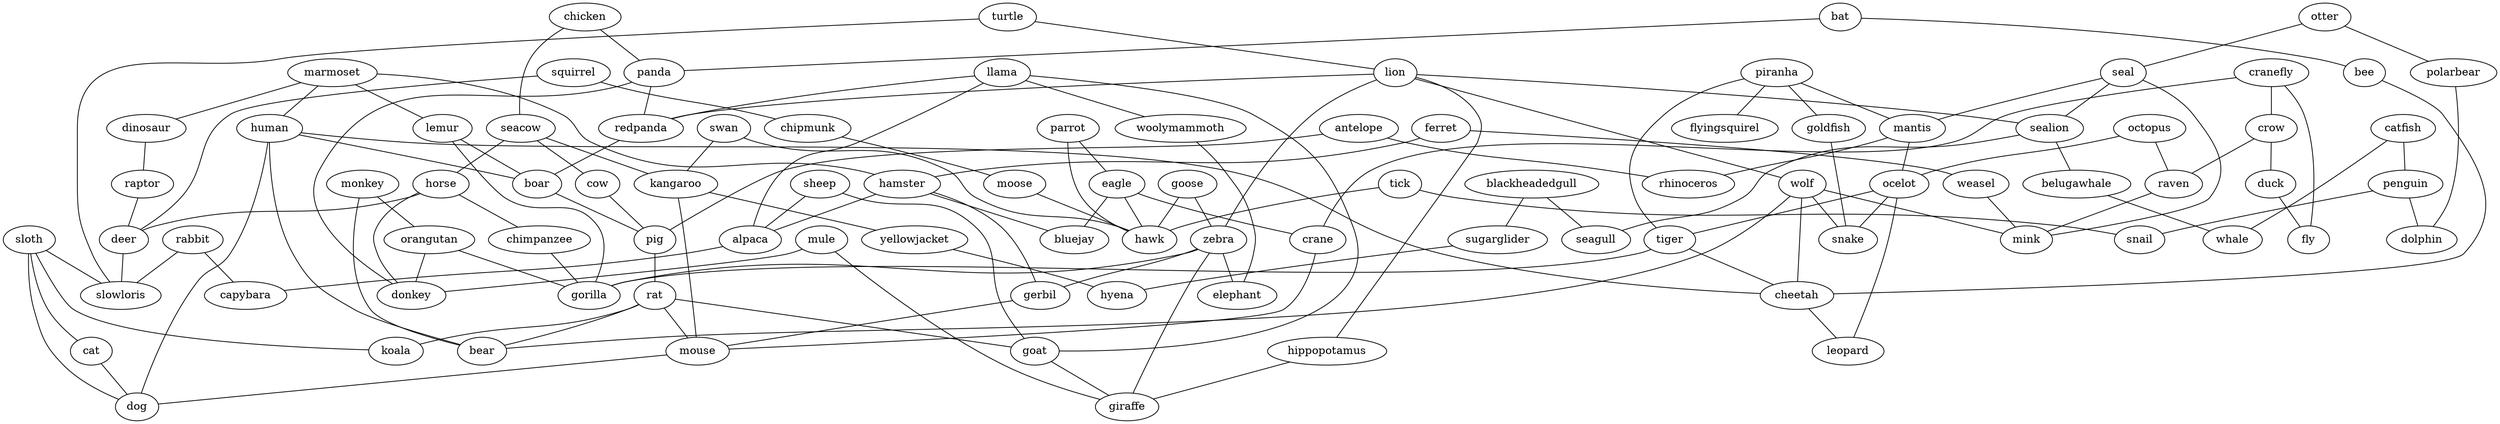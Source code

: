 strict graph G {
antelope;
llama;
blackheadedgull;
chicken;
tick;
swan;
otter;
catfish;
bat;
parrot;
cranefly;
marmoset;
dinosaur;
turtle;
human;
crow;
ferret;
goose;
lion;
zebra;
seal;
seacow;
bee;
panda;
hippopotamus;
sealion;
eagle;
kangaroo;
piranha;
mule;
goldfish;
raptor;
monkey;
sugarglider;
lemur;
mantis;
wolf;
hamster;
orangutan;
flyingsquirel;
octopus;
redpanda;
sloth;
belugawhale;
weasel;
ocelot;
duck;
boar;
sheep;
horse;
alpaca;
gerbil;
woolymammoth;
polarbear;
squirrel;
chimpanzee;
tiger;
rabbit;
crane;
penguin;
fly;
cow;
bluejay;
yellowjacket;
cat;
seagull;
raven;
donkey;
mink;
chipmunk;
dolphin;
deer;
pig;
rat;
mouse;
slowloris;
rhinoceros;
capybara;
elephant;
cheetah;
goat;
moose;
snail;
leopard;
koala;
bear;
whale;
hawk;
dog;
hyena;
gorilla;
giraffe;
snake;
antelope -- rhinoceros  [weight=1];
antelope -- pig  [weight=1];
llama -- alpaca  [weight=1];
llama -- woolymammoth  [weight=1];
llama -- goat  [weight=1];
llama -- redpanda  [weight=1];
blackheadedgull -- seagull  [weight=1];
blackheadedgull -- sugarglider  [weight=1];
chicken -- seacow  [weight=1];
chicken -- panda  [weight=1];
tick -- snail  [weight=1];
tick -- hawk  [weight=1];
swan -- kangaroo  [weight=1];
swan -- hawk  [weight=1];
otter -- polarbear  [weight=1];
otter -- seal  [weight=1];
catfish -- whale  [weight=1];
catfish -- penguin  [weight=1];
bat -- bee  [weight=1];
bat -- panda  [weight=1];
parrot -- hawk  [weight=1];
parrot -- eagle  [weight=1];
cranefly -- fly  [weight=1];
cranefly -- crow  [weight=1];
cranefly -- crane  [weight=1];
marmoset -- dinosaur  [weight=1];
marmoset -- lemur  [weight=1];
marmoset -- human  [weight=1];
marmoset -- hamster  [weight=1];
dinosaur -- raptor  [weight=1];
turtle -- slowloris  [weight=1];
turtle -- lion  [weight=1];
human -- dog  [weight=1];
human -- bear  [weight=1];
human -- boar  [weight=1];
human -- cheetah  [weight=1];
crow -- duck  [weight=1];
crow -- raven  [weight=1];
ferret -- hamster  [weight=1];
ferret -- weasel  [weight=1];
goose -- hawk  [weight=1];
goose -- zebra  [weight=1];
lion -- wolf  [weight=1];
lion -- zebra  [weight=1];
lion -- sealion  [weight=1];
lion -- hippopotamus  [weight=1];
lion -- redpanda  [weight=1];
zebra -- gerbil  [weight=1];
zebra -- gorilla  [weight=1];
zebra -- giraffe  [weight=1];
zebra -- elephant  [weight=1];
seal -- mink  [weight=1];
seal -- sealion  [weight=1];
seal -- mantis  [weight=1];
seacow -- horse  [weight=1];
seacow -- cow  [weight=1];
seacow -- kangaroo  [weight=1];
bee -- cheetah  [weight=1];
panda -- donkey  [weight=1];
panda -- redpanda  [weight=1];
hippopotamus -- giraffe  [weight=1];
sealion -- belugawhale  [weight=1];
sealion -- seagull  [weight=1];
eagle -- bluejay  [weight=1];
eagle -- crane  [weight=1];
eagle -- hawk  [weight=1];
kangaroo -- yellowjacket  [weight=1];
kangaroo -- mouse  [weight=1];
piranha -- mantis  [weight=1];
piranha -- tiger  [weight=1];
piranha -- goldfish  [weight=1];
piranha -- flyingsquirel  [weight=1];
mule -- donkey  [weight=1];
mule -- giraffe  [weight=1];
goldfish -- snake  [weight=1];
raptor -- deer  [weight=1];
monkey -- orangutan  [weight=1];
monkey -- bear  [weight=1];
sugarglider -- hyena  [weight=1];
lemur -- boar  [weight=1];
lemur -- gorilla  [weight=1];
mantis -- rhinoceros  [weight=1];
mantis -- ocelot  [weight=1];
wolf -- mink  [weight=1];
wolf -- bear  [weight=1];
wolf -- snake  [weight=1];
wolf -- cheetah  [weight=1];
hamster -- alpaca  [weight=1];
hamster -- gerbil  [weight=1];
hamster -- bluejay  [weight=1];
orangutan -- gorilla  [weight=1];
orangutan -- donkey  [weight=1];
octopus -- ocelot  [weight=1];
octopus -- raven  [weight=1];
redpanda -- boar  [weight=1];
sloth -- cat  [weight=1];
sloth -- slowloris  [weight=1];
sloth -- dog  [weight=1];
sloth -- koala  [weight=1];
belugawhale -- whale  [weight=1];
weasel -- mink  [weight=1];
ocelot -- leopard  [weight=1];
ocelot -- tiger  [weight=1];
ocelot -- snake  [weight=1];
duck -- fly  [weight=1];
boar -- pig  [weight=1];
sheep -- alpaca  [weight=1];
sheep -- goat  [weight=1];
horse -- donkey  [weight=1];
horse -- deer  [weight=1];
horse -- chimpanzee  [weight=1];
alpaca -- capybara  [weight=1];
gerbil -- mouse  [weight=1];
woolymammoth -- elephant  [weight=1];
polarbear -- dolphin  [weight=1];
squirrel -- chipmunk  [weight=1];
squirrel -- deer  [weight=1];
chimpanzee -- gorilla  [weight=1];
tiger -- gorilla  [weight=1];
tiger -- cheetah  [weight=1];
rabbit -- slowloris  [weight=1];
rabbit -- capybara  [weight=1];
crane -- mouse  [weight=1];
penguin -- dolphin  [weight=1];
penguin -- snail  [weight=1];
cow -- pig  [weight=1];
yellowjacket -- hyena  [weight=1];
cat -- dog  [weight=1];
raven -- mink  [weight=1];
chipmunk -- moose  [weight=1];
deer -- slowloris  [weight=1];
pig -- rat  [weight=1];
rat -- koala  [weight=1];
rat -- bear  [weight=1];
rat -- mouse  [weight=1];
rat -- goat  [weight=1];
mouse -- dog  [weight=1];
cheetah -- leopard  [weight=1];
goat -- giraffe  [weight=1];
moose -- hawk  [weight=1];
}
